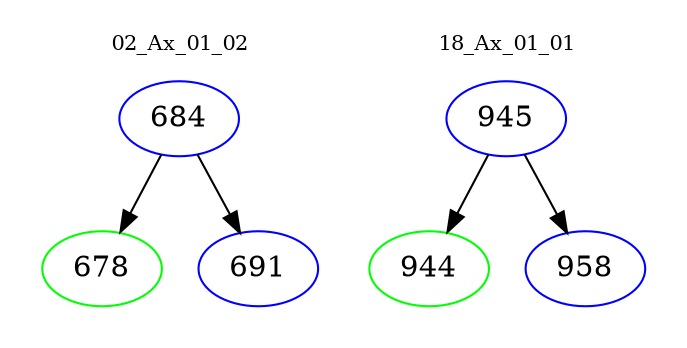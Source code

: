 digraph{
subgraph cluster_0 {
color = white
label = "02_Ax_01_02";
fontsize=10;
T0_684 [label="684", color="blue"]
T0_684 -> T0_678 [color="black"]
T0_678 [label="678", color="green"]
T0_684 -> T0_691 [color="black"]
T0_691 [label="691", color="blue"]
}
subgraph cluster_1 {
color = white
label = "18_Ax_01_01";
fontsize=10;
T1_945 [label="945", color="blue"]
T1_945 -> T1_944 [color="black"]
T1_944 [label="944", color="green"]
T1_945 -> T1_958 [color="black"]
T1_958 [label="958", color="blue"]
}
}
